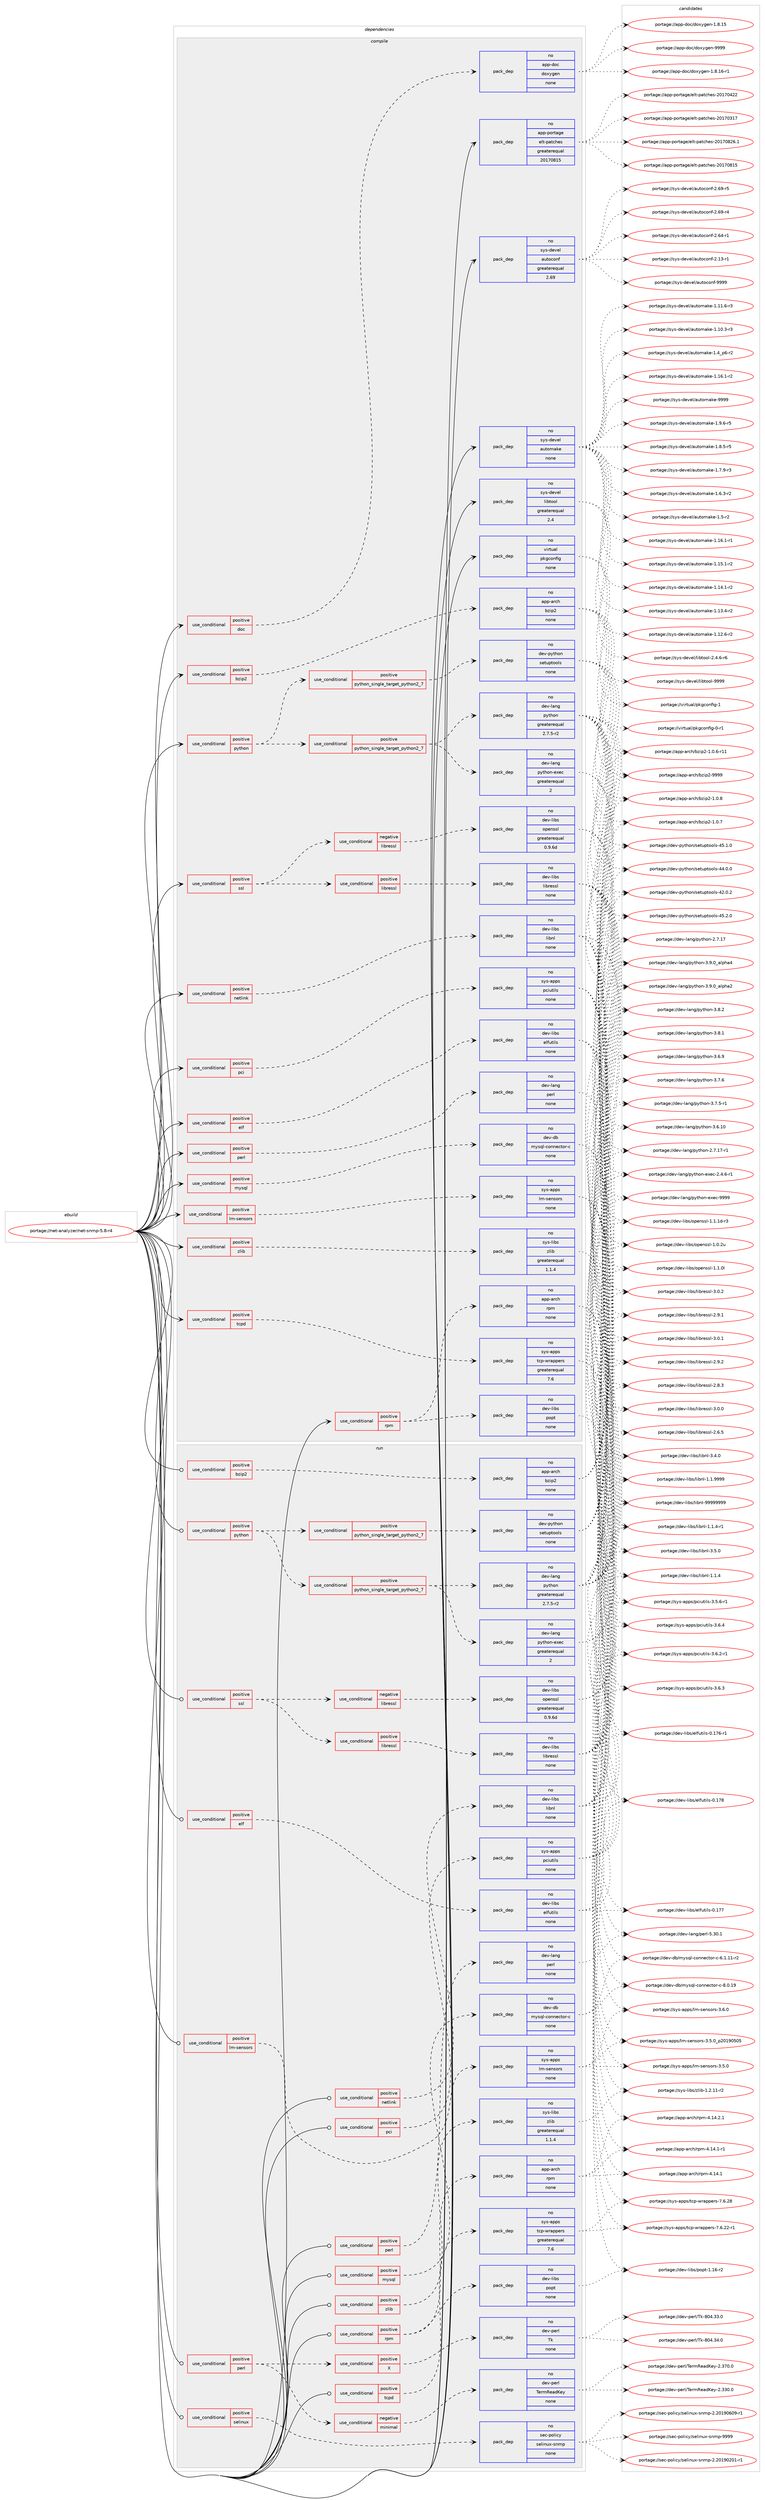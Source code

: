 digraph prolog {

# *************
# Graph options
# *************

newrank=true;
concentrate=true;
compound=true;
graph [rankdir=LR,fontname=Helvetica,fontsize=10,ranksep=1.5];#, ranksep=2.5, nodesep=0.2];
edge  [arrowhead=vee];
node  [fontname=Helvetica,fontsize=10];

# **********
# The ebuild
# **********

subgraph cluster_leftcol {
color=gray;
rank=same;
label=<<i>ebuild</i>>;
id [label="portage://net-analyzer/net-snmp-5.8-r4", color=red, width=4, href="../net-analyzer/net-snmp-5.8-r4.svg"];
}

# ****************
# The dependencies
# ****************

subgraph cluster_midcol {
color=gray;
label=<<i>dependencies</i>>;
subgraph cluster_compile {
fillcolor="#eeeeee";
style=filled;
label=<<i>compile</i>>;
subgraph cond19928 {
dependency91054 [label=<<TABLE BORDER="0" CELLBORDER="1" CELLSPACING="0" CELLPADDING="4"><TR><TD ROWSPAN="3" CELLPADDING="10">use_conditional</TD></TR><TR><TD>positive</TD></TR><TR><TD>bzip2</TD></TR></TABLE>>, shape=none, color=red];
subgraph pack69418 {
dependency91055 [label=<<TABLE BORDER="0" CELLBORDER="1" CELLSPACING="0" CELLPADDING="4" WIDTH="220"><TR><TD ROWSPAN="6" CELLPADDING="30">pack_dep</TD></TR><TR><TD WIDTH="110">no</TD></TR><TR><TD>app-arch</TD></TR><TR><TD>bzip2</TD></TR><TR><TD>none</TD></TR><TR><TD></TD></TR></TABLE>>, shape=none, color=blue];
}
dependency91054:e -> dependency91055:w [weight=20,style="dashed",arrowhead="vee"];
}
id:e -> dependency91054:w [weight=20,style="solid",arrowhead="vee"];
subgraph cond19929 {
dependency91056 [label=<<TABLE BORDER="0" CELLBORDER="1" CELLSPACING="0" CELLPADDING="4"><TR><TD ROWSPAN="3" CELLPADDING="10">use_conditional</TD></TR><TR><TD>positive</TD></TR><TR><TD>doc</TD></TR></TABLE>>, shape=none, color=red];
subgraph pack69419 {
dependency91057 [label=<<TABLE BORDER="0" CELLBORDER="1" CELLSPACING="0" CELLPADDING="4" WIDTH="220"><TR><TD ROWSPAN="6" CELLPADDING="30">pack_dep</TD></TR><TR><TD WIDTH="110">no</TD></TR><TR><TD>app-doc</TD></TR><TR><TD>doxygen</TD></TR><TR><TD>none</TD></TR><TR><TD></TD></TR></TABLE>>, shape=none, color=blue];
}
dependency91056:e -> dependency91057:w [weight=20,style="dashed",arrowhead="vee"];
}
id:e -> dependency91056:w [weight=20,style="solid",arrowhead="vee"];
subgraph cond19930 {
dependency91058 [label=<<TABLE BORDER="0" CELLBORDER="1" CELLSPACING="0" CELLPADDING="4"><TR><TD ROWSPAN="3" CELLPADDING="10">use_conditional</TD></TR><TR><TD>positive</TD></TR><TR><TD>elf</TD></TR></TABLE>>, shape=none, color=red];
subgraph pack69420 {
dependency91059 [label=<<TABLE BORDER="0" CELLBORDER="1" CELLSPACING="0" CELLPADDING="4" WIDTH="220"><TR><TD ROWSPAN="6" CELLPADDING="30">pack_dep</TD></TR><TR><TD WIDTH="110">no</TD></TR><TR><TD>dev-libs</TD></TR><TR><TD>elfutils</TD></TR><TR><TD>none</TD></TR><TR><TD></TD></TR></TABLE>>, shape=none, color=blue];
}
dependency91058:e -> dependency91059:w [weight=20,style="dashed",arrowhead="vee"];
}
id:e -> dependency91058:w [weight=20,style="solid",arrowhead="vee"];
subgraph cond19931 {
dependency91060 [label=<<TABLE BORDER="0" CELLBORDER="1" CELLSPACING="0" CELLPADDING="4"><TR><TD ROWSPAN="3" CELLPADDING="10">use_conditional</TD></TR><TR><TD>positive</TD></TR><TR><TD>lm-sensors</TD></TR></TABLE>>, shape=none, color=red];
subgraph pack69421 {
dependency91061 [label=<<TABLE BORDER="0" CELLBORDER="1" CELLSPACING="0" CELLPADDING="4" WIDTH="220"><TR><TD ROWSPAN="6" CELLPADDING="30">pack_dep</TD></TR><TR><TD WIDTH="110">no</TD></TR><TR><TD>sys-apps</TD></TR><TR><TD>lm-sensors</TD></TR><TR><TD>none</TD></TR><TR><TD></TD></TR></TABLE>>, shape=none, color=blue];
}
dependency91060:e -> dependency91061:w [weight=20,style="dashed",arrowhead="vee"];
}
id:e -> dependency91060:w [weight=20,style="solid",arrowhead="vee"];
subgraph cond19932 {
dependency91062 [label=<<TABLE BORDER="0" CELLBORDER="1" CELLSPACING="0" CELLPADDING="4"><TR><TD ROWSPAN="3" CELLPADDING="10">use_conditional</TD></TR><TR><TD>positive</TD></TR><TR><TD>mysql</TD></TR></TABLE>>, shape=none, color=red];
subgraph pack69422 {
dependency91063 [label=<<TABLE BORDER="0" CELLBORDER="1" CELLSPACING="0" CELLPADDING="4" WIDTH="220"><TR><TD ROWSPAN="6" CELLPADDING="30">pack_dep</TD></TR><TR><TD WIDTH="110">no</TD></TR><TR><TD>dev-db</TD></TR><TR><TD>mysql-connector-c</TD></TR><TR><TD>none</TD></TR><TR><TD></TD></TR></TABLE>>, shape=none, color=blue];
}
dependency91062:e -> dependency91063:w [weight=20,style="dashed",arrowhead="vee"];
}
id:e -> dependency91062:w [weight=20,style="solid",arrowhead="vee"];
subgraph cond19933 {
dependency91064 [label=<<TABLE BORDER="0" CELLBORDER="1" CELLSPACING="0" CELLPADDING="4"><TR><TD ROWSPAN="3" CELLPADDING="10">use_conditional</TD></TR><TR><TD>positive</TD></TR><TR><TD>netlink</TD></TR></TABLE>>, shape=none, color=red];
subgraph pack69423 {
dependency91065 [label=<<TABLE BORDER="0" CELLBORDER="1" CELLSPACING="0" CELLPADDING="4" WIDTH="220"><TR><TD ROWSPAN="6" CELLPADDING="30">pack_dep</TD></TR><TR><TD WIDTH="110">no</TD></TR><TR><TD>dev-libs</TD></TR><TR><TD>libnl</TD></TR><TR><TD>none</TD></TR><TR><TD></TD></TR></TABLE>>, shape=none, color=blue];
}
dependency91064:e -> dependency91065:w [weight=20,style="dashed",arrowhead="vee"];
}
id:e -> dependency91064:w [weight=20,style="solid",arrowhead="vee"];
subgraph cond19934 {
dependency91066 [label=<<TABLE BORDER="0" CELLBORDER="1" CELLSPACING="0" CELLPADDING="4"><TR><TD ROWSPAN="3" CELLPADDING="10">use_conditional</TD></TR><TR><TD>positive</TD></TR><TR><TD>pci</TD></TR></TABLE>>, shape=none, color=red];
subgraph pack69424 {
dependency91067 [label=<<TABLE BORDER="0" CELLBORDER="1" CELLSPACING="0" CELLPADDING="4" WIDTH="220"><TR><TD ROWSPAN="6" CELLPADDING="30">pack_dep</TD></TR><TR><TD WIDTH="110">no</TD></TR><TR><TD>sys-apps</TD></TR><TR><TD>pciutils</TD></TR><TR><TD>none</TD></TR><TR><TD></TD></TR></TABLE>>, shape=none, color=blue];
}
dependency91066:e -> dependency91067:w [weight=20,style="dashed",arrowhead="vee"];
}
id:e -> dependency91066:w [weight=20,style="solid",arrowhead="vee"];
subgraph cond19935 {
dependency91068 [label=<<TABLE BORDER="0" CELLBORDER="1" CELLSPACING="0" CELLPADDING="4"><TR><TD ROWSPAN="3" CELLPADDING="10">use_conditional</TD></TR><TR><TD>positive</TD></TR><TR><TD>perl</TD></TR></TABLE>>, shape=none, color=red];
subgraph pack69425 {
dependency91069 [label=<<TABLE BORDER="0" CELLBORDER="1" CELLSPACING="0" CELLPADDING="4" WIDTH="220"><TR><TD ROWSPAN="6" CELLPADDING="30">pack_dep</TD></TR><TR><TD WIDTH="110">no</TD></TR><TR><TD>dev-lang</TD></TR><TR><TD>perl</TD></TR><TR><TD>none</TD></TR><TR><TD></TD></TR></TABLE>>, shape=none, color=blue];
}
dependency91068:e -> dependency91069:w [weight=20,style="dashed",arrowhead="vee"];
}
id:e -> dependency91068:w [weight=20,style="solid",arrowhead="vee"];
subgraph cond19936 {
dependency91070 [label=<<TABLE BORDER="0" CELLBORDER="1" CELLSPACING="0" CELLPADDING="4"><TR><TD ROWSPAN="3" CELLPADDING="10">use_conditional</TD></TR><TR><TD>positive</TD></TR><TR><TD>python</TD></TR></TABLE>>, shape=none, color=red];
subgraph cond19937 {
dependency91071 [label=<<TABLE BORDER="0" CELLBORDER="1" CELLSPACING="0" CELLPADDING="4"><TR><TD ROWSPAN="3" CELLPADDING="10">use_conditional</TD></TR><TR><TD>positive</TD></TR><TR><TD>python_single_target_python2_7</TD></TR></TABLE>>, shape=none, color=red];
subgraph pack69426 {
dependency91072 [label=<<TABLE BORDER="0" CELLBORDER="1" CELLSPACING="0" CELLPADDING="4" WIDTH="220"><TR><TD ROWSPAN="6" CELLPADDING="30">pack_dep</TD></TR><TR><TD WIDTH="110">no</TD></TR><TR><TD>dev-python</TD></TR><TR><TD>setuptools</TD></TR><TR><TD>none</TD></TR><TR><TD></TD></TR></TABLE>>, shape=none, color=blue];
}
dependency91071:e -> dependency91072:w [weight=20,style="dashed",arrowhead="vee"];
}
dependency91070:e -> dependency91071:w [weight=20,style="dashed",arrowhead="vee"];
subgraph cond19938 {
dependency91073 [label=<<TABLE BORDER="0" CELLBORDER="1" CELLSPACING="0" CELLPADDING="4"><TR><TD ROWSPAN="3" CELLPADDING="10">use_conditional</TD></TR><TR><TD>positive</TD></TR><TR><TD>python_single_target_python2_7</TD></TR></TABLE>>, shape=none, color=red];
subgraph pack69427 {
dependency91074 [label=<<TABLE BORDER="0" CELLBORDER="1" CELLSPACING="0" CELLPADDING="4" WIDTH="220"><TR><TD ROWSPAN="6" CELLPADDING="30">pack_dep</TD></TR><TR><TD WIDTH="110">no</TD></TR><TR><TD>dev-lang</TD></TR><TR><TD>python</TD></TR><TR><TD>greaterequal</TD></TR><TR><TD>2.7.5-r2</TD></TR></TABLE>>, shape=none, color=blue];
}
dependency91073:e -> dependency91074:w [weight=20,style="dashed",arrowhead="vee"];
subgraph pack69428 {
dependency91075 [label=<<TABLE BORDER="0" CELLBORDER="1" CELLSPACING="0" CELLPADDING="4" WIDTH="220"><TR><TD ROWSPAN="6" CELLPADDING="30">pack_dep</TD></TR><TR><TD WIDTH="110">no</TD></TR><TR><TD>dev-lang</TD></TR><TR><TD>python-exec</TD></TR><TR><TD>greaterequal</TD></TR><TR><TD>2</TD></TR></TABLE>>, shape=none, color=blue];
}
dependency91073:e -> dependency91075:w [weight=20,style="dashed",arrowhead="vee"];
}
dependency91070:e -> dependency91073:w [weight=20,style="dashed",arrowhead="vee"];
}
id:e -> dependency91070:w [weight=20,style="solid",arrowhead="vee"];
subgraph cond19939 {
dependency91076 [label=<<TABLE BORDER="0" CELLBORDER="1" CELLSPACING="0" CELLPADDING="4"><TR><TD ROWSPAN="3" CELLPADDING="10">use_conditional</TD></TR><TR><TD>positive</TD></TR><TR><TD>rpm</TD></TR></TABLE>>, shape=none, color=red];
subgraph pack69429 {
dependency91077 [label=<<TABLE BORDER="0" CELLBORDER="1" CELLSPACING="0" CELLPADDING="4" WIDTH="220"><TR><TD ROWSPAN="6" CELLPADDING="30">pack_dep</TD></TR><TR><TD WIDTH="110">no</TD></TR><TR><TD>app-arch</TD></TR><TR><TD>rpm</TD></TR><TR><TD>none</TD></TR><TR><TD></TD></TR></TABLE>>, shape=none, color=blue];
}
dependency91076:e -> dependency91077:w [weight=20,style="dashed",arrowhead="vee"];
subgraph pack69430 {
dependency91078 [label=<<TABLE BORDER="0" CELLBORDER="1" CELLSPACING="0" CELLPADDING="4" WIDTH="220"><TR><TD ROWSPAN="6" CELLPADDING="30">pack_dep</TD></TR><TR><TD WIDTH="110">no</TD></TR><TR><TD>dev-libs</TD></TR><TR><TD>popt</TD></TR><TR><TD>none</TD></TR><TR><TD></TD></TR></TABLE>>, shape=none, color=blue];
}
dependency91076:e -> dependency91078:w [weight=20,style="dashed",arrowhead="vee"];
}
id:e -> dependency91076:w [weight=20,style="solid",arrowhead="vee"];
subgraph cond19940 {
dependency91079 [label=<<TABLE BORDER="0" CELLBORDER="1" CELLSPACING="0" CELLPADDING="4"><TR><TD ROWSPAN="3" CELLPADDING="10">use_conditional</TD></TR><TR><TD>positive</TD></TR><TR><TD>ssl</TD></TR></TABLE>>, shape=none, color=red];
subgraph cond19941 {
dependency91080 [label=<<TABLE BORDER="0" CELLBORDER="1" CELLSPACING="0" CELLPADDING="4"><TR><TD ROWSPAN="3" CELLPADDING="10">use_conditional</TD></TR><TR><TD>negative</TD></TR><TR><TD>libressl</TD></TR></TABLE>>, shape=none, color=red];
subgraph pack69431 {
dependency91081 [label=<<TABLE BORDER="0" CELLBORDER="1" CELLSPACING="0" CELLPADDING="4" WIDTH="220"><TR><TD ROWSPAN="6" CELLPADDING="30">pack_dep</TD></TR><TR><TD WIDTH="110">no</TD></TR><TR><TD>dev-libs</TD></TR><TR><TD>openssl</TD></TR><TR><TD>greaterequal</TD></TR><TR><TD>0.9.6d</TD></TR></TABLE>>, shape=none, color=blue];
}
dependency91080:e -> dependency91081:w [weight=20,style="dashed",arrowhead="vee"];
}
dependency91079:e -> dependency91080:w [weight=20,style="dashed",arrowhead="vee"];
subgraph cond19942 {
dependency91082 [label=<<TABLE BORDER="0" CELLBORDER="1" CELLSPACING="0" CELLPADDING="4"><TR><TD ROWSPAN="3" CELLPADDING="10">use_conditional</TD></TR><TR><TD>positive</TD></TR><TR><TD>libressl</TD></TR></TABLE>>, shape=none, color=red];
subgraph pack69432 {
dependency91083 [label=<<TABLE BORDER="0" CELLBORDER="1" CELLSPACING="0" CELLPADDING="4" WIDTH="220"><TR><TD ROWSPAN="6" CELLPADDING="30">pack_dep</TD></TR><TR><TD WIDTH="110">no</TD></TR><TR><TD>dev-libs</TD></TR><TR><TD>libressl</TD></TR><TR><TD>none</TD></TR><TR><TD></TD></TR></TABLE>>, shape=none, color=blue];
}
dependency91082:e -> dependency91083:w [weight=20,style="dashed",arrowhead="vee"];
}
dependency91079:e -> dependency91082:w [weight=20,style="dashed",arrowhead="vee"];
}
id:e -> dependency91079:w [weight=20,style="solid",arrowhead="vee"];
subgraph cond19943 {
dependency91084 [label=<<TABLE BORDER="0" CELLBORDER="1" CELLSPACING="0" CELLPADDING="4"><TR><TD ROWSPAN="3" CELLPADDING="10">use_conditional</TD></TR><TR><TD>positive</TD></TR><TR><TD>tcpd</TD></TR></TABLE>>, shape=none, color=red];
subgraph pack69433 {
dependency91085 [label=<<TABLE BORDER="0" CELLBORDER="1" CELLSPACING="0" CELLPADDING="4" WIDTH="220"><TR><TD ROWSPAN="6" CELLPADDING="30">pack_dep</TD></TR><TR><TD WIDTH="110">no</TD></TR><TR><TD>sys-apps</TD></TR><TR><TD>tcp-wrappers</TD></TR><TR><TD>greaterequal</TD></TR><TR><TD>7.6</TD></TR></TABLE>>, shape=none, color=blue];
}
dependency91084:e -> dependency91085:w [weight=20,style="dashed",arrowhead="vee"];
}
id:e -> dependency91084:w [weight=20,style="solid",arrowhead="vee"];
subgraph cond19944 {
dependency91086 [label=<<TABLE BORDER="0" CELLBORDER="1" CELLSPACING="0" CELLPADDING="4"><TR><TD ROWSPAN="3" CELLPADDING="10">use_conditional</TD></TR><TR><TD>positive</TD></TR><TR><TD>zlib</TD></TR></TABLE>>, shape=none, color=red];
subgraph pack69434 {
dependency91087 [label=<<TABLE BORDER="0" CELLBORDER="1" CELLSPACING="0" CELLPADDING="4" WIDTH="220"><TR><TD ROWSPAN="6" CELLPADDING="30">pack_dep</TD></TR><TR><TD WIDTH="110">no</TD></TR><TR><TD>sys-libs</TD></TR><TR><TD>zlib</TD></TR><TR><TD>greaterequal</TD></TR><TR><TD>1.1.4</TD></TR></TABLE>>, shape=none, color=blue];
}
dependency91086:e -> dependency91087:w [weight=20,style="dashed",arrowhead="vee"];
}
id:e -> dependency91086:w [weight=20,style="solid",arrowhead="vee"];
subgraph pack69435 {
dependency91088 [label=<<TABLE BORDER="0" CELLBORDER="1" CELLSPACING="0" CELLPADDING="4" WIDTH="220"><TR><TD ROWSPAN="6" CELLPADDING="30">pack_dep</TD></TR><TR><TD WIDTH="110">no</TD></TR><TR><TD>app-portage</TD></TR><TR><TD>elt-patches</TD></TR><TR><TD>greaterequal</TD></TR><TR><TD>20170815</TD></TR></TABLE>>, shape=none, color=blue];
}
id:e -> dependency91088:w [weight=20,style="solid",arrowhead="vee"];
subgraph pack69436 {
dependency91089 [label=<<TABLE BORDER="0" CELLBORDER="1" CELLSPACING="0" CELLPADDING="4" WIDTH="220"><TR><TD ROWSPAN="6" CELLPADDING="30">pack_dep</TD></TR><TR><TD WIDTH="110">no</TD></TR><TR><TD>sys-devel</TD></TR><TR><TD>autoconf</TD></TR><TR><TD>greaterequal</TD></TR><TR><TD>2.69</TD></TR></TABLE>>, shape=none, color=blue];
}
id:e -> dependency91089:w [weight=20,style="solid",arrowhead="vee"];
subgraph pack69437 {
dependency91090 [label=<<TABLE BORDER="0" CELLBORDER="1" CELLSPACING="0" CELLPADDING="4" WIDTH="220"><TR><TD ROWSPAN="6" CELLPADDING="30">pack_dep</TD></TR><TR><TD WIDTH="110">no</TD></TR><TR><TD>sys-devel</TD></TR><TR><TD>automake</TD></TR><TR><TD>none</TD></TR><TR><TD></TD></TR></TABLE>>, shape=none, color=blue];
}
id:e -> dependency91090:w [weight=20,style="solid",arrowhead="vee"];
subgraph pack69438 {
dependency91091 [label=<<TABLE BORDER="0" CELLBORDER="1" CELLSPACING="0" CELLPADDING="4" WIDTH="220"><TR><TD ROWSPAN="6" CELLPADDING="30">pack_dep</TD></TR><TR><TD WIDTH="110">no</TD></TR><TR><TD>sys-devel</TD></TR><TR><TD>libtool</TD></TR><TR><TD>greaterequal</TD></TR><TR><TD>2.4</TD></TR></TABLE>>, shape=none, color=blue];
}
id:e -> dependency91091:w [weight=20,style="solid",arrowhead="vee"];
subgraph pack69439 {
dependency91092 [label=<<TABLE BORDER="0" CELLBORDER="1" CELLSPACING="0" CELLPADDING="4" WIDTH="220"><TR><TD ROWSPAN="6" CELLPADDING="30">pack_dep</TD></TR><TR><TD WIDTH="110">no</TD></TR><TR><TD>virtual</TD></TR><TR><TD>pkgconfig</TD></TR><TR><TD>none</TD></TR><TR><TD></TD></TR></TABLE>>, shape=none, color=blue];
}
id:e -> dependency91092:w [weight=20,style="solid",arrowhead="vee"];
}
subgraph cluster_compileandrun {
fillcolor="#eeeeee";
style=filled;
label=<<i>compile and run</i>>;
}
subgraph cluster_run {
fillcolor="#eeeeee";
style=filled;
label=<<i>run</i>>;
subgraph cond19945 {
dependency91093 [label=<<TABLE BORDER="0" CELLBORDER="1" CELLSPACING="0" CELLPADDING="4"><TR><TD ROWSPAN="3" CELLPADDING="10">use_conditional</TD></TR><TR><TD>positive</TD></TR><TR><TD>bzip2</TD></TR></TABLE>>, shape=none, color=red];
subgraph pack69440 {
dependency91094 [label=<<TABLE BORDER="0" CELLBORDER="1" CELLSPACING="0" CELLPADDING="4" WIDTH="220"><TR><TD ROWSPAN="6" CELLPADDING="30">pack_dep</TD></TR><TR><TD WIDTH="110">no</TD></TR><TR><TD>app-arch</TD></TR><TR><TD>bzip2</TD></TR><TR><TD>none</TD></TR><TR><TD></TD></TR></TABLE>>, shape=none, color=blue];
}
dependency91093:e -> dependency91094:w [weight=20,style="dashed",arrowhead="vee"];
}
id:e -> dependency91093:w [weight=20,style="solid",arrowhead="odot"];
subgraph cond19946 {
dependency91095 [label=<<TABLE BORDER="0" CELLBORDER="1" CELLSPACING="0" CELLPADDING="4"><TR><TD ROWSPAN="3" CELLPADDING="10">use_conditional</TD></TR><TR><TD>positive</TD></TR><TR><TD>elf</TD></TR></TABLE>>, shape=none, color=red];
subgraph pack69441 {
dependency91096 [label=<<TABLE BORDER="0" CELLBORDER="1" CELLSPACING="0" CELLPADDING="4" WIDTH="220"><TR><TD ROWSPAN="6" CELLPADDING="30">pack_dep</TD></TR><TR><TD WIDTH="110">no</TD></TR><TR><TD>dev-libs</TD></TR><TR><TD>elfutils</TD></TR><TR><TD>none</TD></TR><TR><TD></TD></TR></TABLE>>, shape=none, color=blue];
}
dependency91095:e -> dependency91096:w [weight=20,style="dashed",arrowhead="vee"];
}
id:e -> dependency91095:w [weight=20,style="solid",arrowhead="odot"];
subgraph cond19947 {
dependency91097 [label=<<TABLE BORDER="0" CELLBORDER="1" CELLSPACING="0" CELLPADDING="4"><TR><TD ROWSPAN="3" CELLPADDING="10">use_conditional</TD></TR><TR><TD>positive</TD></TR><TR><TD>lm-sensors</TD></TR></TABLE>>, shape=none, color=red];
subgraph pack69442 {
dependency91098 [label=<<TABLE BORDER="0" CELLBORDER="1" CELLSPACING="0" CELLPADDING="4" WIDTH="220"><TR><TD ROWSPAN="6" CELLPADDING="30">pack_dep</TD></TR><TR><TD WIDTH="110">no</TD></TR><TR><TD>sys-apps</TD></TR><TR><TD>lm-sensors</TD></TR><TR><TD>none</TD></TR><TR><TD></TD></TR></TABLE>>, shape=none, color=blue];
}
dependency91097:e -> dependency91098:w [weight=20,style="dashed",arrowhead="vee"];
}
id:e -> dependency91097:w [weight=20,style="solid",arrowhead="odot"];
subgraph cond19948 {
dependency91099 [label=<<TABLE BORDER="0" CELLBORDER="1" CELLSPACING="0" CELLPADDING="4"><TR><TD ROWSPAN="3" CELLPADDING="10">use_conditional</TD></TR><TR><TD>positive</TD></TR><TR><TD>mysql</TD></TR></TABLE>>, shape=none, color=red];
subgraph pack69443 {
dependency91100 [label=<<TABLE BORDER="0" CELLBORDER="1" CELLSPACING="0" CELLPADDING="4" WIDTH="220"><TR><TD ROWSPAN="6" CELLPADDING="30">pack_dep</TD></TR><TR><TD WIDTH="110">no</TD></TR><TR><TD>dev-db</TD></TR><TR><TD>mysql-connector-c</TD></TR><TR><TD>none</TD></TR><TR><TD></TD></TR></TABLE>>, shape=none, color=blue];
}
dependency91099:e -> dependency91100:w [weight=20,style="dashed",arrowhead="vee"];
}
id:e -> dependency91099:w [weight=20,style="solid",arrowhead="odot"];
subgraph cond19949 {
dependency91101 [label=<<TABLE BORDER="0" CELLBORDER="1" CELLSPACING="0" CELLPADDING="4"><TR><TD ROWSPAN="3" CELLPADDING="10">use_conditional</TD></TR><TR><TD>positive</TD></TR><TR><TD>netlink</TD></TR></TABLE>>, shape=none, color=red];
subgraph pack69444 {
dependency91102 [label=<<TABLE BORDER="0" CELLBORDER="1" CELLSPACING="0" CELLPADDING="4" WIDTH="220"><TR><TD ROWSPAN="6" CELLPADDING="30">pack_dep</TD></TR><TR><TD WIDTH="110">no</TD></TR><TR><TD>dev-libs</TD></TR><TR><TD>libnl</TD></TR><TR><TD>none</TD></TR><TR><TD></TD></TR></TABLE>>, shape=none, color=blue];
}
dependency91101:e -> dependency91102:w [weight=20,style="dashed",arrowhead="vee"];
}
id:e -> dependency91101:w [weight=20,style="solid",arrowhead="odot"];
subgraph cond19950 {
dependency91103 [label=<<TABLE BORDER="0" CELLBORDER="1" CELLSPACING="0" CELLPADDING="4"><TR><TD ROWSPAN="3" CELLPADDING="10">use_conditional</TD></TR><TR><TD>positive</TD></TR><TR><TD>pci</TD></TR></TABLE>>, shape=none, color=red];
subgraph pack69445 {
dependency91104 [label=<<TABLE BORDER="0" CELLBORDER="1" CELLSPACING="0" CELLPADDING="4" WIDTH="220"><TR><TD ROWSPAN="6" CELLPADDING="30">pack_dep</TD></TR><TR><TD WIDTH="110">no</TD></TR><TR><TD>sys-apps</TD></TR><TR><TD>pciutils</TD></TR><TR><TD>none</TD></TR><TR><TD></TD></TR></TABLE>>, shape=none, color=blue];
}
dependency91103:e -> dependency91104:w [weight=20,style="dashed",arrowhead="vee"];
}
id:e -> dependency91103:w [weight=20,style="solid",arrowhead="odot"];
subgraph cond19951 {
dependency91105 [label=<<TABLE BORDER="0" CELLBORDER="1" CELLSPACING="0" CELLPADDING="4"><TR><TD ROWSPAN="3" CELLPADDING="10">use_conditional</TD></TR><TR><TD>positive</TD></TR><TR><TD>perl</TD></TR></TABLE>>, shape=none, color=red];
subgraph cond19952 {
dependency91106 [label=<<TABLE BORDER="0" CELLBORDER="1" CELLSPACING="0" CELLPADDING="4"><TR><TD ROWSPAN="3" CELLPADDING="10">use_conditional</TD></TR><TR><TD>positive</TD></TR><TR><TD>X</TD></TR></TABLE>>, shape=none, color=red];
subgraph pack69446 {
dependency91107 [label=<<TABLE BORDER="0" CELLBORDER="1" CELLSPACING="0" CELLPADDING="4" WIDTH="220"><TR><TD ROWSPAN="6" CELLPADDING="30">pack_dep</TD></TR><TR><TD WIDTH="110">no</TD></TR><TR><TD>dev-perl</TD></TR><TR><TD>Tk</TD></TR><TR><TD>none</TD></TR><TR><TD></TD></TR></TABLE>>, shape=none, color=blue];
}
dependency91106:e -> dependency91107:w [weight=20,style="dashed",arrowhead="vee"];
}
dependency91105:e -> dependency91106:w [weight=20,style="dashed",arrowhead="vee"];
subgraph cond19953 {
dependency91108 [label=<<TABLE BORDER="0" CELLBORDER="1" CELLSPACING="0" CELLPADDING="4"><TR><TD ROWSPAN="3" CELLPADDING="10">use_conditional</TD></TR><TR><TD>negative</TD></TR><TR><TD>minimal</TD></TR></TABLE>>, shape=none, color=red];
subgraph pack69447 {
dependency91109 [label=<<TABLE BORDER="0" CELLBORDER="1" CELLSPACING="0" CELLPADDING="4" WIDTH="220"><TR><TD ROWSPAN="6" CELLPADDING="30">pack_dep</TD></TR><TR><TD WIDTH="110">no</TD></TR><TR><TD>dev-perl</TD></TR><TR><TD>TermReadKey</TD></TR><TR><TD>none</TD></TR><TR><TD></TD></TR></TABLE>>, shape=none, color=blue];
}
dependency91108:e -> dependency91109:w [weight=20,style="dashed",arrowhead="vee"];
}
dependency91105:e -> dependency91108:w [weight=20,style="dashed",arrowhead="vee"];
}
id:e -> dependency91105:w [weight=20,style="solid",arrowhead="odot"];
subgraph cond19954 {
dependency91110 [label=<<TABLE BORDER="0" CELLBORDER="1" CELLSPACING="0" CELLPADDING="4"><TR><TD ROWSPAN="3" CELLPADDING="10">use_conditional</TD></TR><TR><TD>positive</TD></TR><TR><TD>perl</TD></TR></TABLE>>, shape=none, color=red];
subgraph pack69448 {
dependency91111 [label=<<TABLE BORDER="0" CELLBORDER="1" CELLSPACING="0" CELLPADDING="4" WIDTH="220"><TR><TD ROWSPAN="6" CELLPADDING="30">pack_dep</TD></TR><TR><TD WIDTH="110">no</TD></TR><TR><TD>dev-lang</TD></TR><TR><TD>perl</TD></TR><TR><TD>none</TD></TR><TR><TD></TD></TR></TABLE>>, shape=none, color=blue];
}
dependency91110:e -> dependency91111:w [weight=20,style="dashed",arrowhead="vee"];
}
id:e -> dependency91110:w [weight=20,style="solid",arrowhead="odot"];
subgraph cond19955 {
dependency91112 [label=<<TABLE BORDER="0" CELLBORDER="1" CELLSPACING="0" CELLPADDING="4"><TR><TD ROWSPAN="3" CELLPADDING="10">use_conditional</TD></TR><TR><TD>positive</TD></TR><TR><TD>python</TD></TR></TABLE>>, shape=none, color=red];
subgraph cond19956 {
dependency91113 [label=<<TABLE BORDER="0" CELLBORDER="1" CELLSPACING="0" CELLPADDING="4"><TR><TD ROWSPAN="3" CELLPADDING="10">use_conditional</TD></TR><TR><TD>positive</TD></TR><TR><TD>python_single_target_python2_7</TD></TR></TABLE>>, shape=none, color=red];
subgraph pack69449 {
dependency91114 [label=<<TABLE BORDER="0" CELLBORDER="1" CELLSPACING="0" CELLPADDING="4" WIDTH="220"><TR><TD ROWSPAN="6" CELLPADDING="30">pack_dep</TD></TR><TR><TD WIDTH="110">no</TD></TR><TR><TD>dev-python</TD></TR><TR><TD>setuptools</TD></TR><TR><TD>none</TD></TR><TR><TD></TD></TR></TABLE>>, shape=none, color=blue];
}
dependency91113:e -> dependency91114:w [weight=20,style="dashed",arrowhead="vee"];
}
dependency91112:e -> dependency91113:w [weight=20,style="dashed",arrowhead="vee"];
subgraph cond19957 {
dependency91115 [label=<<TABLE BORDER="0" CELLBORDER="1" CELLSPACING="0" CELLPADDING="4"><TR><TD ROWSPAN="3" CELLPADDING="10">use_conditional</TD></TR><TR><TD>positive</TD></TR><TR><TD>python_single_target_python2_7</TD></TR></TABLE>>, shape=none, color=red];
subgraph pack69450 {
dependency91116 [label=<<TABLE BORDER="0" CELLBORDER="1" CELLSPACING="0" CELLPADDING="4" WIDTH="220"><TR><TD ROWSPAN="6" CELLPADDING="30">pack_dep</TD></TR><TR><TD WIDTH="110">no</TD></TR><TR><TD>dev-lang</TD></TR><TR><TD>python</TD></TR><TR><TD>greaterequal</TD></TR><TR><TD>2.7.5-r2</TD></TR></TABLE>>, shape=none, color=blue];
}
dependency91115:e -> dependency91116:w [weight=20,style="dashed",arrowhead="vee"];
subgraph pack69451 {
dependency91117 [label=<<TABLE BORDER="0" CELLBORDER="1" CELLSPACING="0" CELLPADDING="4" WIDTH="220"><TR><TD ROWSPAN="6" CELLPADDING="30">pack_dep</TD></TR><TR><TD WIDTH="110">no</TD></TR><TR><TD>dev-lang</TD></TR><TR><TD>python-exec</TD></TR><TR><TD>greaterequal</TD></TR><TR><TD>2</TD></TR></TABLE>>, shape=none, color=blue];
}
dependency91115:e -> dependency91117:w [weight=20,style="dashed",arrowhead="vee"];
}
dependency91112:e -> dependency91115:w [weight=20,style="dashed",arrowhead="vee"];
}
id:e -> dependency91112:w [weight=20,style="solid",arrowhead="odot"];
subgraph cond19958 {
dependency91118 [label=<<TABLE BORDER="0" CELLBORDER="1" CELLSPACING="0" CELLPADDING="4"><TR><TD ROWSPAN="3" CELLPADDING="10">use_conditional</TD></TR><TR><TD>positive</TD></TR><TR><TD>rpm</TD></TR></TABLE>>, shape=none, color=red];
subgraph pack69452 {
dependency91119 [label=<<TABLE BORDER="0" CELLBORDER="1" CELLSPACING="0" CELLPADDING="4" WIDTH="220"><TR><TD ROWSPAN="6" CELLPADDING="30">pack_dep</TD></TR><TR><TD WIDTH="110">no</TD></TR><TR><TD>app-arch</TD></TR><TR><TD>rpm</TD></TR><TR><TD>none</TD></TR><TR><TD></TD></TR></TABLE>>, shape=none, color=blue];
}
dependency91118:e -> dependency91119:w [weight=20,style="dashed",arrowhead="vee"];
subgraph pack69453 {
dependency91120 [label=<<TABLE BORDER="0" CELLBORDER="1" CELLSPACING="0" CELLPADDING="4" WIDTH="220"><TR><TD ROWSPAN="6" CELLPADDING="30">pack_dep</TD></TR><TR><TD WIDTH="110">no</TD></TR><TR><TD>dev-libs</TD></TR><TR><TD>popt</TD></TR><TR><TD>none</TD></TR><TR><TD></TD></TR></TABLE>>, shape=none, color=blue];
}
dependency91118:e -> dependency91120:w [weight=20,style="dashed",arrowhead="vee"];
}
id:e -> dependency91118:w [weight=20,style="solid",arrowhead="odot"];
subgraph cond19959 {
dependency91121 [label=<<TABLE BORDER="0" CELLBORDER="1" CELLSPACING="0" CELLPADDING="4"><TR><TD ROWSPAN="3" CELLPADDING="10">use_conditional</TD></TR><TR><TD>positive</TD></TR><TR><TD>selinux</TD></TR></TABLE>>, shape=none, color=red];
subgraph pack69454 {
dependency91122 [label=<<TABLE BORDER="0" CELLBORDER="1" CELLSPACING="0" CELLPADDING="4" WIDTH="220"><TR><TD ROWSPAN="6" CELLPADDING="30">pack_dep</TD></TR><TR><TD WIDTH="110">no</TD></TR><TR><TD>sec-policy</TD></TR><TR><TD>selinux-snmp</TD></TR><TR><TD>none</TD></TR><TR><TD></TD></TR></TABLE>>, shape=none, color=blue];
}
dependency91121:e -> dependency91122:w [weight=20,style="dashed",arrowhead="vee"];
}
id:e -> dependency91121:w [weight=20,style="solid",arrowhead="odot"];
subgraph cond19960 {
dependency91123 [label=<<TABLE BORDER="0" CELLBORDER="1" CELLSPACING="0" CELLPADDING="4"><TR><TD ROWSPAN="3" CELLPADDING="10">use_conditional</TD></TR><TR><TD>positive</TD></TR><TR><TD>ssl</TD></TR></TABLE>>, shape=none, color=red];
subgraph cond19961 {
dependency91124 [label=<<TABLE BORDER="0" CELLBORDER="1" CELLSPACING="0" CELLPADDING="4"><TR><TD ROWSPAN="3" CELLPADDING="10">use_conditional</TD></TR><TR><TD>negative</TD></TR><TR><TD>libressl</TD></TR></TABLE>>, shape=none, color=red];
subgraph pack69455 {
dependency91125 [label=<<TABLE BORDER="0" CELLBORDER="1" CELLSPACING="0" CELLPADDING="4" WIDTH="220"><TR><TD ROWSPAN="6" CELLPADDING="30">pack_dep</TD></TR><TR><TD WIDTH="110">no</TD></TR><TR><TD>dev-libs</TD></TR><TR><TD>openssl</TD></TR><TR><TD>greaterequal</TD></TR><TR><TD>0.9.6d</TD></TR></TABLE>>, shape=none, color=blue];
}
dependency91124:e -> dependency91125:w [weight=20,style="dashed",arrowhead="vee"];
}
dependency91123:e -> dependency91124:w [weight=20,style="dashed",arrowhead="vee"];
subgraph cond19962 {
dependency91126 [label=<<TABLE BORDER="0" CELLBORDER="1" CELLSPACING="0" CELLPADDING="4"><TR><TD ROWSPAN="3" CELLPADDING="10">use_conditional</TD></TR><TR><TD>positive</TD></TR><TR><TD>libressl</TD></TR></TABLE>>, shape=none, color=red];
subgraph pack69456 {
dependency91127 [label=<<TABLE BORDER="0" CELLBORDER="1" CELLSPACING="0" CELLPADDING="4" WIDTH="220"><TR><TD ROWSPAN="6" CELLPADDING="30">pack_dep</TD></TR><TR><TD WIDTH="110">no</TD></TR><TR><TD>dev-libs</TD></TR><TR><TD>libressl</TD></TR><TR><TD>none</TD></TR><TR><TD></TD></TR></TABLE>>, shape=none, color=blue];
}
dependency91126:e -> dependency91127:w [weight=20,style="dashed",arrowhead="vee"];
}
dependency91123:e -> dependency91126:w [weight=20,style="dashed",arrowhead="vee"];
}
id:e -> dependency91123:w [weight=20,style="solid",arrowhead="odot"];
subgraph cond19963 {
dependency91128 [label=<<TABLE BORDER="0" CELLBORDER="1" CELLSPACING="0" CELLPADDING="4"><TR><TD ROWSPAN="3" CELLPADDING="10">use_conditional</TD></TR><TR><TD>positive</TD></TR><TR><TD>tcpd</TD></TR></TABLE>>, shape=none, color=red];
subgraph pack69457 {
dependency91129 [label=<<TABLE BORDER="0" CELLBORDER="1" CELLSPACING="0" CELLPADDING="4" WIDTH="220"><TR><TD ROWSPAN="6" CELLPADDING="30">pack_dep</TD></TR><TR><TD WIDTH="110">no</TD></TR><TR><TD>sys-apps</TD></TR><TR><TD>tcp-wrappers</TD></TR><TR><TD>greaterequal</TD></TR><TR><TD>7.6</TD></TR></TABLE>>, shape=none, color=blue];
}
dependency91128:e -> dependency91129:w [weight=20,style="dashed",arrowhead="vee"];
}
id:e -> dependency91128:w [weight=20,style="solid",arrowhead="odot"];
subgraph cond19964 {
dependency91130 [label=<<TABLE BORDER="0" CELLBORDER="1" CELLSPACING="0" CELLPADDING="4"><TR><TD ROWSPAN="3" CELLPADDING="10">use_conditional</TD></TR><TR><TD>positive</TD></TR><TR><TD>zlib</TD></TR></TABLE>>, shape=none, color=red];
subgraph pack69458 {
dependency91131 [label=<<TABLE BORDER="0" CELLBORDER="1" CELLSPACING="0" CELLPADDING="4" WIDTH="220"><TR><TD ROWSPAN="6" CELLPADDING="30">pack_dep</TD></TR><TR><TD WIDTH="110">no</TD></TR><TR><TD>sys-libs</TD></TR><TR><TD>zlib</TD></TR><TR><TD>greaterequal</TD></TR><TR><TD>1.1.4</TD></TR></TABLE>>, shape=none, color=blue];
}
dependency91130:e -> dependency91131:w [weight=20,style="dashed",arrowhead="vee"];
}
id:e -> dependency91130:w [weight=20,style="solid",arrowhead="odot"];
}
}

# **************
# The candidates
# **************

subgraph cluster_choices {
rank=same;
color=gray;
label=<<i>candidates</i>>;

subgraph choice69418 {
color=black;
nodesep=1;
choice971121124597114991044798122105112504557575757 [label="portage://app-arch/bzip2-9999", color=red, width=4,href="../app-arch/bzip2-9999.svg"];
choice97112112459711499104479812210511250454946484656 [label="portage://app-arch/bzip2-1.0.8", color=red, width=4,href="../app-arch/bzip2-1.0.8.svg"];
choice97112112459711499104479812210511250454946484655 [label="portage://app-arch/bzip2-1.0.7", color=red, width=4,href="../app-arch/bzip2-1.0.7.svg"];
choice97112112459711499104479812210511250454946484654451144949 [label="portage://app-arch/bzip2-1.0.6-r11", color=red, width=4,href="../app-arch/bzip2-1.0.6-r11.svg"];
dependency91055:e -> choice971121124597114991044798122105112504557575757:w [style=dotted,weight="100"];
dependency91055:e -> choice97112112459711499104479812210511250454946484656:w [style=dotted,weight="100"];
dependency91055:e -> choice97112112459711499104479812210511250454946484655:w [style=dotted,weight="100"];
dependency91055:e -> choice97112112459711499104479812210511250454946484654451144949:w [style=dotted,weight="100"];
}
subgraph choice69419 {
color=black;
nodesep=1;
choice971121124510011199471001111201211031011104557575757 [label="portage://app-doc/doxygen-9999", color=red, width=4,href="../app-doc/doxygen-9999.svg"];
choice97112112451001119947100111120121103101110454946564649544511449 [label="portage://app-doc/doxygen-1.8.16-r1", color=red, width=4,href="../app-doc/doxygen-1.8.16-r1.svg"];
choice9711211245100111994710011112012110310111045494656464953 [label="portage://app-doc/doxygen-1.8.15", color=red, width=4,href="../app-doc/doxygen-1.8.15.svg"];
dependency91057:e -> choice971121124510011199471001111201211031011104557575757:w [style=dotted,weight="100"];
dependency91057:e -> choice97112112451001119947100111120121103101110454946564649544511449:w [style=dotted,weight="100"];
dependency91057:e -> choice9711211245100111994710011112012110310111045494656464953:w [style=dotted,weight="100"];
}
subgraph choice69420 {
color=black;
nodesep=1;
choice100101118451081059811547101108102117116105108115454846495556 [label="portage://dev-libs/elfutils-0.178", color=red, width=4,href="../dev-libs/elfutils-0.178.svg"];
choice100101118451081059811547101108102117116105108115454846495555 [label="portage://dev-libs/elfutils-0.177", color=red, width=4,href="../dev-libs/elfutils-0.177.svg"];
choice1001011184510810598115471011081021171161051081154548464955544511449 [label="portage://dev-libs/elfutils-0.176-r1", color=red, width=4,href="../dev-libs/elfutils-0.176-r1.svg"];
dependency91059:e -> choice100101118451081059811547101108102117116105108115454846495556:w [style=dotted,weight="100"];
dependency91059:e -> choice100101118451081059811547101108102117116105108115454846495555:w [style=dotted,weight="100"];
dependency91059:e -> choice1001011184510810598115471011081021171161051081154548464955544511449:w [style=dotted,weight="100"];
}
subgraph choice69421 {
color=black;
nodesep=1;
choice11512111545971121121154710810945115101110115111114115455146544648 [label="portage://sys-apps/lm-sensors-3.6.0", color=red, width=4,href="../sys-apps/lm-sensors-3.6.0.svg"];
choice11512111545971121121154710810945115101110115111114115455146534648951125048495748534853 [label="portage://sys-apps/lm-sensors-3.5.0_p20190505", color=red, width=4,href="../sys-apps/lm-sensors-3.5.0_p20190505.svg"];
choice11512111545971121121154710810945115101110115111114115455146534648 [label="portage://sys-apps/lm-sensors-3.5.0", color=red, width=4,href="../sys-apps/lm-sensors-3.5.0.svg"];
dependency91061:e -> choice11512111545971121121154710810945115101110115111114115455146544648:w [style=dotted,weight="100"];
dependency91061:e -> choice11512111545971121121154710810945115101110115111114115455146534648951125048495748534853:w [style=dotted,weight="100"];
dependency91061:e -> choice11512111545971121121154710810945115101110115111114115455146534648:w [style=dotted,weight="100"];
}
subgraph choice69422 {
color=black;
nodesep=1;
choice100101118451009847109121115113108459911111011010199116111114459945564648464957 [label="portage://dev-db/mysql-connector-c-8.0.19", color=red, width=4,href="../dev-db/mysql-connector-c-8.0.19.svg"];
choice1001011184510098471091211151131084599111110110101991161111144599455446494649494511450 [label="portage://dev-db/mysql-connector-c-6.1.11-r2", color=red, width=4,href="../dev-db/mysql-connector-c-6.1.11-r2.svg"];
dependency91063:e -> choice100101118451009847109121115113108459911111011010199116111114459945564648464957:w [style=dotted,weight="100"];
dependency91063:e -> choice1001011184510098471091211151131084599111110110101991161111144599455446494649494511450:w [style=dotted,weight="100"];
}
subgraph choice69423 {
color=black;
nodesep=1;
choice10010111845108105981154710810598110108455757575757575757 [label="portage://dev-libs/libnl-99999999", color=red, width=4,href="../dev-libs/libnl-99999999.svg"];
choice10010111845108105981154710810598110108455146534648 [label="portage://dev-libs/libnl-3.5.0", color=red, width=4,href="../dev-libs/libnl-3.5.0.svg"];
choice10010111845108105981154710810598110108455146524648 [label="portage://dev-libs/libnl-3.4.0", color=red, width=4,href="../dev-libs/libnl-3.4.0.svg"];
choice10010111845108105981154710810598110108454946494657575757 [label="portage://dev-libs/libnl-1.1.9999", color=red, width=4,href="../dev-libs/libnl-1.1.9999.svg"];
choice100101118451081059811547108105981101084549464946524511449 [label="portage://dev-libs/libnl-1.1.4-r1", color=red, width=4,href="../dev-libs/libnl-1.1.4-r1.svg"];
choice10010111845108105981154710810598110108454946494652 [label="portage://dev-libs/libnl-1.1.4", color=red, width=4,href="../dev-libs/libnl-1.1.4.svg"];
dependency91065:e -> choice10010111845108105981154710810598110108455757575757575757:w [style=dotted,weight="100"];
dependency91065:e -> choice10010111845108105981154710810598110108455146534648:w [style=dotted,weight="100"];
dependency91065:e -> choice10010111845108105981154710810598110108455146524648:w [style=dotted,weight="100"];
dependency91065:e -> choice10010111845108105981154710810598110108454946494657575757:w [style=dotted,weight="100"];
dependency91065:e -> choice100101118451081059811547108105981101084549464946524511449:w [style=dotted,weight="100"];
dependency91065:e -> choice10010111845108105981154710810598110108454946494652:w [style=dotted,weight="100"];
}
subgraph choice69424 {
color=black;
nodesep=1;
choice11512111545971121121154711299105117116105108115455146544652 [label="portage://sys-apps/pciutils-3.6.4", color=red, width=4,href="../sys-apps/pciutils-3.6.4.svg"];
choice11512111545971121121154711299105117116105108115455146544651 [label="portage://sys-apps/pciutils-3.6.3", color=red, width=4,href="../sys-apps/pciutils-3.6.3.svg"];
choice115121115459711211211547112991051171161051081154551465446504511449 [label="portage://sys-apps/pciutils-3.6.2-r1", color=red, width=4,href="../sys-apps/pciutils-3.6.2-r1.svg"];
choice115121115459711211211547112991051171161051081154551465346544511449 [label="portage://sys-apps/pciutils-3.5.6-r1", color=red, width=4,href="../sys-apps/pciutils-3.5.6-r1.svg"];
dependency91067:e -> choice11512111545971121121154711299105117116105108115455146544652:w [style=dotted,weight="100"];
dependency91067:e -> choice11512111545971121121154711299105117116105108115455146544651:w [style=dotted,weight="100"];
dependency91067:e -> choice115121115459711211211547112991051171161051081154551465446504511449:w [style=dotted,weight="100"];
dependency91067:e -> choice115121115459711211211547112991051171161051081154551465346544511449:w [style=dotted,weight="100"];
}
subgraph choice69425 {
color=black;
nodesep=1;
choice10010111845108971101034711210111410845534651484649 [label="portage://dev-lang/perl-5.30.1", color=red, width=4,href="../dev-lang/perl-5.30.1.svg"];
dependency91069:e -> choice10010111845108971101034711210111410845534651484649:w [style=dotted,weight="100"];
}
subgraph choice69426 {
color=black;
nodesep=1;
choice100101118451121211161041111104711510111611711211611111110811545525346504648 [label="portage://dev-python/setuptools-45.2.0", color=red, width=4,href="../dev-python/setuptools-45.2.0.svg"];
choice100101118451121211161041111104711510111611711211611111110811545525346494648 [label="portage://dev-python/setuptools-45.1.0", color=red, width=4,href="../dev-python/setuptools-45.1.0.svg"];
choice100101118451121211161041111104711510111611711211611111110811545525246484648 [label="portage://dev-python/setuptools-44.0.0", color=red, width=4,href="../dev-python/setuptools-44.0.0.svg"];
choice100101118451121211161041111104711510111611711211611111110811545525046484650 [label="portage://dev-python/setuptools-42.0.2", color=red, width=4,href="../dev-python/setuptools-42.0.2.svg"];
dependency91072:e -> choice100101118451121211161041111104711510111611711211611111110811545525346504648:w [style=dotted,weight="100"];
dependency91072:e -> choice100101118451121211161041111104711510111611711211611111110811545525346494648:w [style=dotted,weight="100"];
dependency91072:e -> choice100101118451121211161041111104711510111611711211611111110811545525246484648:w [style=dotted,weight="100"];
dependency91072:e -> choice100101118451121211161041111104711510111611711211611111110811545525046484650:w [style=dotted,weight="100"];
}
subgraph choice69427 {
color=black;
nodesep=1;
choice10010111845108971101034711212111610411111045514657464895971081121049752 [label="portage://dev-lang/python-3.9.0_alpha4", color=red, width=4,href="../dev-lang/python-3.9.0_alpha4.svg"];
choice10010111845108971101034711212111610411111045514657464895971081121049750 [label="portage://dev-lang/python-3.9.0_alpha2", color=red, width=4,href="../dev-lang/python-3.9.0_alpha2.svg"];
choice100101118451089711010347112121116104111110455146564650 [label="portage://dev-lang/python-3.8.2", color=red, width=4,href="../dev-lang/python-3.8.2.svg"];
choice100101118451089711010347112121116104111110455146564649 [label="portage://dev-lang/python-3.8.1", color=red, width=4,href="../dev-lang/python-3.8.1.svg"];
choice100101118451089711010347112121116104111110455146554654 [label="portage://dev-lang/python-3.7.6", color=red, width=4,href="../dev-lang/python-3.7.6.svg"];
choice1001011184510897110103471121211161041111104551465546534511449 [label="portage://dev-lang/python-3.7.5-r1", color=red, width=4,href="../dev-lang/python-3.7.5-r1.svg"];
choice100101118451089711010347112121116104111110455146544657 [label="portage://dev-lang/python-3.6.9", color=red, width=4,href="../dev-lang/python-3.6.9.svg"];
choice10010111845108971101034711212111610411111045514654464948 [label="portage://dev-lang/python-3.6.10", color=red, width=4,href="../dev-lang/python-3.6.10.svg"];
choice100101118451089711010347112121116104111110455046554649554511449 [label="portage://dev-lang/python-2.7.17-r1", color=red, width=4,href="../dev-lang/python-2.7.17-r1.svg"];
choice10010111845108971101034711212111610411111045504655464955 [label="portage://dev-lang/python-2.7.17", color=red, width=4,href="../dev-lang/python-2.7.17.svg"];
dependency91074:e -> choice10010111845108971101034711212111610411111045514657464895971081121049752:w [style=dotted,weight="100"];
dependency91074:e -> choice10010111845108971101034711212111610411111045514657464895971081121049750:w [style=dotted,weight="100"];
dependency91074:e -> choice100101118451089711010347112121116104111110455146564650:w [style=dotted,weight="100"];
dependency91074:e -> choice100101118451089711010347112121116104111110455146564649:w [style=dotted,weight="100"];
dependency91074:e -> choice100101118451089711010347112121116104111110455146554654:w [style=dotted,weight="100"];
dependency91074:e -> choice1001011184510897110103471121211161041111104551465546534511449:w [style=dotted,weight="100"];
dependency91074:e -> choice100101118451089711010347112121116104111110455146544657:w [style=dotted,weight="100"];
dependency91074:e -> choice10010111845108971101034711212111610411111045514654464948:w [style=dotted,weight="100"];
dependency91074:e -> choice100101118451089711010347112121116104111110455046554649554511449:w [style=dotted,weight="100"];
dependency91074:e -> choice10010111845108971101034711212111610411111045504655464955:w [style=dotted,weight="100"];
}
subgraph choice69428 {
color=black;
nodesep=1;
choice10010111845108971101034711212111610411111045101120101994557575757 [label="portage://dev-lang/python-exec-9999", color=red, width=4,href="../dev-lang/python-exec-9999.svg"];
choice10010111845108971101034711212111610411111045101120101994550465246544511449 [label="portage://dev-lang/python-exec-2.4.6-r1", color=red, width=4,href="../dev-lang/python-exec-2.4.6-r1.svg"];
dependency91075:e -> choice10010111845108971101034711212111610411111045101120101994557575757:w [style=dotted,weight="100"];
dependency91075:e -> choice10010111845108971101034711212111610411111045101120101994550465246544511449:w [style=dotted,weight="100"];
}
subgraph choice69429 {
color=black;
nodesep=1;
choice9711211245971149910447114112109455246495246504649 [label="portage://app-arch/rpm-4.14.2.1", color=red, width=4,href="../app-arch/rpm-4.14.2.1.svg"];
choice9711211245971149910447114112109455246495246494511449 [label="portage://app-arch/rpm-4.14.1-r1", color=red, width=4,href="../app-arch/rpm-4.14.1-r1.svg"];
choice971121124597114991044711411210945524649524649 [label="portage://app-arch/rpm-4.14.1", color=red, width=4,href="../app-arch/rpm-4.14.1.svg"];
dependency91077:e -> choice9711211245971149910447114112109455246495246504649:w [style=dotted,weight="100"];
dependency91077:e -> choice9711211245971149910447114112109455246495246494511449:w [style=dotted,weight="100"];
dependency91077:e -> choice971121124597114991044711411210945524649524649:w [style=dotted,weight="100"];
}
subgraph choice69430 {
color=black;
nodesep=1;
choice10010111845108105981154711211111211645494649544511450 [label="portage://dev-libs/popt-1.16-r2", color=red, width=4,href="../dev-libs/popt-1.16-r2.svg"];
dependency91078:e -> choice10010111845108105981154711211111211645494649544511450:w [style=dotted,weight="100"];
}
subgraph choice69431 {
color=black;
nodesep=1;
choice1001011184510810598115471111121011101151151084549464946491004511451 [label="portage://dev-libs/openssl-1.1.1d-r3", color=red, width=4,href="../dev-libs/openssl-1.1.1d-r3.svg"];
choice100101118451081059811547111112101110115115108454946494648108 [label="portage://dev-libs/openssl-1.1.0l", color=red, width=4,href="../dev-libs/openssl-1.1.0l.svg"];
choice100101118451081059811547111112101110115115108454946484650117 [label="portage://dev-libs/openssl-1.0.2u", color=red, width=4,href="../dev-libs/openssl-1.0.2u.svg"];
dependency91081:e -> choice1001011184510810598115471111121011101151151084549464946491004511451:w [style=dotted,weight="100"];
dependency91081:e -> choice100101118451081059811547111112101110115115108454946494648108:w [style=dotted,weight="100"];
dependency91081:e -> choice100101118451081059811547111112101110115115108454946484650117:w [style=dotted,weight="100"];
}
subgraph choice69432 {
color=black;
nodesep=1;
choice10010111845108105981154710810598114101115115108455146484650 [label="portage://dev-libs/libressl-3.0.2", color=red, width=4,href="../dev-libs/libressl-3.0.2.svg"];
choice10010111845108105981154710810598114101115115108455146484649 [label="portage://dev-libs/libressl-3.0.1", color=red, width=4,href="../dev-libs/libressl-3.0.1.svg"];
choice10010111845108105981154710810598114101115115108455146484648 [label="portage://dev-libs/libressl-3.0.0", color=red, width=4,href="../dev-libs/libressl-3.0.0.svg"];
choice10010111845108105981154710810598114101115115108455046574650 [label="portage://dev-libs/libressl-2.9.2", color=red, width=4,href="../dev-libs/libressl-2.9.2.svg"];
choice10010111845108105981154710810598114101115115108455046574649 [label="portage://dev-libs/libressl-2.9.1", color=red, width=4,href="../dev-libs/libressl-2.9.1.svg"];
choice10010111845108105981154710810598114101115115108455046564651 [label="portage://dev-libs/libressl-2.8.3", color=red, width=4,href="../dev-libs/libressl-2.8.3.svg"];
choice10010111845108105981154710810598114101115115108455046544653 [label="portage://dev-libs/libressl-2.6.5", color=red, width=4,href="../dev-libs/libressl-2.6.5.svg"];
dependency91083:e -> choice10010111845108105981154710810598114101115115108455146484650:w [style=dotted,weight="100"];
dependency91083:e -> choice10010111845108105981154710810598114101115115108455146484649:w [style=dotted,weight="100"];
dependency91083:e -> choice10010111845108105981154710810598114101115115108455146484648:w [style=dotted,weight="100"];
dependency91083:e -> choice10010111845108105981154710810598114101115115108455046574650:w [style=dotted,weight="100"];
dependency91083:e -> choice10010111845108105981154710810598114101115115108455046574649:w [style=dotted,weight="100"];
dependency91083:e -> choice10010111845108105981154710810598114101115115108455046564651:w [style=dotted,weight="100"];
dependency91083:e -> choice10010111845108105981154710810598114101115115108455046544653:w [style=dotted,weight="100"];
}
subgraph choice69433 {
color=black;
nodesep=1;
choice11512111545971121121154711699112451191149711211210111411545554654465056 [label="portage://sys-apps/tcp-wrappers-7.6.28", color=red, width=4,href="../sys-apps/tcp-wrappers-7.6.28.svg"];
choice115121115459711211211547116991124511911497112112101114115455546544650504511449 [label="portage://sys-apps/tcp-wrappers-7.6.22-r1", color=red, width=4,href="../sys-apps/tcp-wrappers-7.6.22-r1.svg"];
dependency91085:e -> choice11512111545971121121154711699112451191149711211210111411545554654465056:w [style=dotted,weight="100"];
dependency91085:e -> choice115121115459711211211547116991124511911497112112101114115455546544650504511449:w [style=dotted,weight="100"];
}
subgraph choice69434 {
color=black;
nodesep=1;
choice11512111545108105981154712210810598454946504649494511450 [label="portage://sys-libs/zlib-1.2.11-r2", color=red, width=4,href="../sys-libs/zlib-1.2.11-r2.svg"];
dependency91087:e -> choice11512111545108105981154712210810598454946504649494511450:w [style=dotted,weight="100"];
}
subgraph choice69435 {
color=black;
nodesep=1;
choice971121124511211111411697103101471011081164511297116991041011154550484955485650544649 [label="portage://app-portage/elt-patches-20170826.1", color=red, width=4,href="../app-portage/elt-patches-20170826.1.svg"];
choice97112112451121111141169710310147101108116451129711699104101115455048495548564953 [label="portage://app-portage/elt-patches-20170815", color=red, width=4,href="../app-portage/elt-patches-20170815.svg"];
choice97112112451121111141169710310147101108116451129711699104101115455048495548525050 [label="portage://app-portage/elt-patches-20170422", color=red, width=4,href="../app-portage/elt-patches-20170422.svg"];
choice97112112451121111141169710310147101108116451129711699104101115455048495548514955 [label="portage://app-portage/elt-patches-20170317", color=red, width=4,href="../app-portage/elt-patches-20170317.svg"];
dependency91088:e -> choice971121124511211111411697103101471011081164511297116991041011154550484955485650544649:w [style=dotted,weight="100"];
dependency91088:e -> choice97112112451121111141169710310147101108116451129711699104101115455048495548564953:w [style=dotted,weight="100"];
dependency91088:e -> choice97112112451121111141169710310147101108116451129711699104101115455048495548525050:w [style=dotted,weight="100"];
dependency91088:e -> choice97112112451121111141169710310147101108116451129711699104101115455048495548514955:w [style=dotted,weight="100"];
}
subgraph choice69436 {
color=black;
nodesep=1;
choice115121115451001011181011084797117116111991111101024557575757 [label="portage://sys-devel/autoconf-9999", color=red, width=4,href="../sys-devel/autoconf-9999.svg"];
choice1151211154510010111810110847971171161119911111010245504654574511453 [label="portage://sys-devel/autoconf-2.69-r5", color=red, width=4,href="../sys-devel/autoconf-2.69-r5.svg"];
choice1151211154510010111810110847971171161119911111010245504654574511452 [label="portage://sys-devel/autoconf-2.69-r4", color=red, width=4,href="../sys-devel/autoconf-2.69-r4.svg"];
choice1151211154510010111810110847971171161119911111010245504654524511449 [label="portage://sys-devel/autoconf-2.64-r1", color=red, width=4,href="../sys-devel/autoconf-2.64-r1.svg"];
choice1151211154510010111810110847971171161119911111010245504649514511449 [label="portage://sys-devel/autoconf-2.13-r1", color=red, width=4,href="../sys-devel/autoconf-2.13-r1.svg"];
dependency91089:e -> choice115121115451001011181011084797117116111991111101024557575757:w [style=dotted,weight="100"];
dependency91089:e -> choice1151211154510010111810110847971171161119911111010245504654574511453:w [style=dotted,weight="100"];
dependency91089:e -> choice1151211154510010111810110847971171161119911111010245504654574511452:w [style=dotted,weight="100"];
dependency91089:e -> choice1151211154510010111810110847971171161119911111010245504654524511449:w [style=dotted,weight="100"];
dependency91089:e -> choice1151211154510010111810110847971171161119911111010245504649514511449:w [style=dotted,weight="100"];
}
subgraph choice69437 {
color=black;
nodesep=1;
choice115121115451001011181011084797117116111109971071014557575757 [label="portage://sys-devel/automake-9999", color=red, width=4,href="../sys-devel/automake-9999.svg"];
choice115121115451001011181011084797117116111109971071014549465746544511453 [label="portage://sys-devel/automake-1.9.6-r5", color=red, width=4,href="../sys-devel/automake-1.9.6-r5.svg"];
choice115121115451001011181011084797117116111109971071014549465646534511453 [label="portage://sys-devel/automake-1.8.5-r5", color=red, width=4,href="../sys-devel/automake-1.8.5-r5.svg"];
choice115121115451001011181011084797117116111109971071014549465546574511451 [label="portage://sys-devel/automake-1.7.9-r3", color=red, width=4,href="../sys-devel/automake-1.7.9-r3.svg"];
choice115121115451001011181011084797117116111109971071014549465446514511450 [label="portage://sys-devel/automake-1.6.3-r2", color=red, width=4,href="../sys-devel/automake-1.6.3-r2.svg"];
choice11512111545100101118101108479711711611110997107101454946534511450 [label="portage://sys-devel/automake-1.5-r2", color=red, width=4,href="../sys-devel/automake-1.5-r2.svg"];
choice115121115451001011181011084797117116111109971071014549465295112544511450 [label="portage://sys-devel/automake-1.4_p6-r2", color=red, width=4,href="../sys-devel/automake-1.4_p6-r2.svg"];
choice11512111545100101118101108479711711611110997107101454946495446494511450 [label="portage://sys-devel/automake-1.16.1-r2", color=red, width=4,href="../sys-devel/automake-1.16.1-r2.svg"];
choice11512111545100101118101108479711711611110997107101454946495446494511449 [label="portage://sys-devel/automake-1.16.1-r1", color=red, width=4,href="../sys-devel/automake-1.16.1-r1.svg"];
choice11512111545100101118101108479711711611110997107101454946495346494511450 [label="portage://sys-devel/automake-1.15.1-r2", color=red, width=4,href="../sys-devel/automake-1.15.1-r2.svg"];
choice11512111545100101118101108479711711611110997107101454946495246494511450 [label="portage://sys-devel/automake-1.14.1-r2", color=red, width=4,href="../sys-devel/automake-1.14.1-r2.svg"];
choice11512111545100101118101108479711711611110997107101454946495146524511450 [label="portage://sys-devel/automake-1.13.4-r2", color=red, width=4,href="../sys-devel/automake-1.13.4-r2.svg"];
choice11512111545100101118101108479711711611110997107101454946495046544511450 [label="portage://sys-devel/automake-1.12.6-r2", color=red, width=4,href="../sys-devel/automake-1.12.6-r2.svg"];
choice11512111545100101118101108479711711611110997107101454946494946544511451 [label="portage://sys-devel/automake-1.11.6-r3", color=red, width=4,href="../sys-devel/automake-1.11.6-r3.svg"];
choice11512111545100101118101108479711711611110997107101454946494846514511451 [label="portage://sys-devel/automake-1.10.3-r3", color=red, width=4,href="../sys-devel/automake-1.10.3-r3.svg"];
dependency91090:e -> choice115121115451001011181011084797117116111109971071014557575757:w [style=dotted,weight="100"];
dependency91090:e -> choice115121115451001011181011084797117116111109971071014549465746544511453:w [style=dotted,weight="100"];
dependency91090:e -> choice115121115451001011181011084797117116111109971071014549465646534511453:w [style=dotted,weight="100"];
dependency91090:e -> choice115121115451001011181011084797117116111109971071014549465546574511451:w [style=dotted,weight="100"];
dependency91090:e -> choice115121115451001011181011084797117116111109971071014549465446514511450:w [style=dotted,weight="100"];
dependency91090:e -> choice11512111545100101118101108479711711611110997107101454946534511450:w [style=dotted,weight="100"];
dependency91090:e -> choice115121115451001011181011084797117116111109971071014549465295112544511450:w [style=dotted,weight="100"];
dependency91090:e -> choice11512111545100101118101108479711711611110997107101454946495446494511450:w [style=dotted,weight="100"];
dependency91090:e -> choice11512111545100101118101108479711711611110997107101454946495446494511449:w [style=dotted,weight="100"];
dependency91090:e -> choice11512111545100101118101108479711711611110997107101454946495346494511450:w [style=dotted,weight="100"];
dependency91090:e -> choice11512111545100101118101108479711711611110997107101454946495246494511450:w [style=dotted,weight="100"];
dependency91090:e -> choice11512111545100101118101108479711711611110997107101454946495146524511450:w [style=dotted,weight="100"];
dependency91090:e -> choice11512111545100101118101108479711711611110997107101454946495046544511450:w [style=dotted,weight="100"];
dependency91090:e -> choice11512111545100101118101108479711711611110997107101454946494946544511451:w [style=dotted,weight="100"];
dependency91090:e -> choice11512111545100101118101108479711711611110997107101454946494846514511451:w [style=dotted,weight="100"];
}
subgraph choice69438 {
color=black;
nodesep=1;
choice1151211154510010111810110847108105981161111111084557575757 [label="portage://sys-devel/libtool-9999", color=red, width=4,href="../sys-devel/libtool-9999.svg"];
choice1151211154510010111810110847108105981161111111084550465246544511454 [label="portage://sys-devel/libtool-2.4.6-r6", color=red, width=4,href="../sys-devel/libtool-2.4.6-r6.svg"];
dependency91091:e -> choice1151211154510010111810110847108105981161111111084557575757:w [style=dotted,weight="100"];
dependency91091:e -> choice1151211154510010111810110847108105981161111111084550465246544511454:w [style=dotted,weight="100"];
}
subgraph choice69439 {
color=black;
nodesep=1;
choice1181051141161179710847112107103991111101021051034549 [label="portage://virtual/pkgconfig-1", color=red, width=4,href="../virtual/pkgconfig-1.svg"];
choice11810511411611797108471121071039911111010210510345484511449 [label="portage://virtual/pkgconfig-0-r1", color=red, width=4,href="../virtual/pkgconfig-0-r1.svg"];
dependency91092:e -> choice1181051141161179710847112107103991111101021051034549:w [style=dotted,weight="100"];
dependency91092:e -> choice11810511411611797108471121071039911111010210510345484511449:w [style=dotted,weight="100"];
}
subgraph choice69440 {
color=black;
nodesep=1;
choice971121124597114991044798122105112504557575757 [label="portage://app-arch/bzip2-9999", color=red, width=4,href="../app-arch/bzip2-9999.svg"];
choice97112112459711499104479812210511250454946484656 [label="portage://app-arch/bzip2-1.0.8", color=red, width=4,href="../app-arch/bzip2-1.0.8.svg"];
choice97112112459711499104479812210511250454946484655 [label="portage://app-arch/bzip2-1.0.7", color=red, width=4,href="../app-arch/bzip2-1.0.7.svg"];
choice97112112459711499104479812210511250454946484654451144949 [label="portage://app-arch/bzip2-1.0.6-r11", color=red, width=4,href="../app-arch/bzip2-1.0.6-r11.svg"];
dependency91094:e -> choice971121124597114991044798122105112504557575757:w [style=dotted,weight="100"];
dependency91094:e -> choice97112112459711499104479812210511250454946484656:w [style=dotted,weight="100"];
dependency91094:e -> choice97112112459711499104479812210511250454946484655:w [style=dotted,weight="100"];
dependency91094:e -> choice97112112459711499104479812210511250454946484654451144949:w [style=dotted,weight="100"];
}
subgraph choice69441 {
color=black;
nodesep=1;
choice100101118451081059811547101108102117116105108115454846495556 [label="portage://dev-libs/elfutils-0.178", color=red, width=4,href="../dev-libs/elfutils-0.178.svg"];
choice100101118451081059811547101108102117116105108115454846495555 [label="portage://dev-libs/elfutils-0.177", color=red, width=4,href="../dev-libs/elfutils-0.177.svg"];
choice1001011184510810598115471011081021171161051081154548464955544511449 [label="portage://dev-libs/elfutils-0.176-r1", color=red, width=4,href="../dev-libs/elfutils-0.176-r1.svg"];
dependency91096:e -> choice100101118451081059811547101108102117116105108115454846495556:w [style=dotted,weight="100"];
dependency91096:e -> choice100101118451081059811547101108102117116105108115454846495555:w [style=dotted,weight="100"];
dependency91096:e -> choice1001011184510810598115471011081021171161051081154548464955544511449:w [style=dotted,weight="100"];
}
subgraph choice69442 {
color=black;
nodesep=1;
choice11512111545971121121154710810945115101110115111114115455146544648 [label="portage://sys-apps/lm-sensors-3.6.0", color=red, width=4,href="../sys-apps/lm-sensors-3.6.0.svg"];
choice11512111545971121121154710810945115101110115111114115455146534648951125048495748534853 [label="portage://sys-apps/lm-sensors-3.5.0_p20190505", color=red, width=4,href="../sys-apps/lm-sensors-3.5.0_p20190505.svg"];
choice11512111545971121121154710810945115101110115111114115455146534648 [label="portage://sys-apps/lm-sensors-3.5.0", color=red, width=4,href="../sys-apps/lm-sensors-3.5.0.svg"];
dependency91098:e -> choice11512111545971121121154710810945115101110115111114115455146544648:w [style=dotted,weight="100"];
dependency91098:e -> choice11512111545971121121154710810945115101110115111114115455146534648951125048495748534853:w [style=dotted,weight="100"];
dependency91098:e -> choice11512111545971121121154710810945115101110115111114115455146534648:w [style=dotted,weight="100"];
}
subgraph choice69443 {
color=black;
nodesep=1;
choice100101118451009847109121115113108459911111011010199116111114459945564648464957 [label="portage://dev-db/mysql-connector-c-8.0.19", color=red, width=4,href="../dev-db/mysql-connector-c-8.0.19.svg"];
choice1001011184510098471091211151131084599111110110101991161111144599455446494649494511450 [label="portage://dev-db/mysql-connector-c-6.1.11-r2", color=red, width=4,href="../dev-db/mysql-connector-c-6.1.11-r2.svg"];
dependency91100:e -> choice100101118451009847109121115113108459911111011010199116111114459945564648464957:w [style=dotted,weight="100"];
dependency91100:e -> choice1001011184510098471091211151131084599111110110101991161111144599455446494649494511450:w [style=dotted,weight="100"];
}
subgraph choice69444 {
color=black;
nodesep=1;
choice10010111845108105981154710810598110108455757575757575757 [label="portage://dev-libs/libnl-99999999", color=red, width=4,href="../dev-libs/libnl-99999999.svg"];
choice10010111845108105981154710810598110108455146534648 [label="portage://dev-libs/libnl-3.5.0", color=red, width=4,href="../dev-libs/libnl-3.5.0.svg"];
choice10010111845108105981154710810598110108455146524648 [label="portage://dev-libs/libnl-3.4.0", color=red, width=4,href="../dev-libs/libnl-3.4.0.svg"];
choice10010111845108105981154710810598110108454946494657575757 [label="portage://dev-libs/libnl-1.1.9999", color=red, width=4,href="../dev-libs/libnl-1.1.9999.svg"];
choice100101118451081059811547108105981101084549464946524511449 [label="portage://dev-libs/libnl-1.1.4-r1", color=red, width=4,href="../dev-libs/libnl-1.1.4-r1.svg"];
choice10010111845108105981154710810598110108454946494652 [label="portage://dev-libs/libnl-1.1.4", color=red, width=4,href="../dev-libs/libnl-1.1.4.svg"];
dependency91102:e -> choice10010111845108105981154710810598110108455757575757575757:w [style=dotted,weight="100"];
dependency91102:e -> choice10010111845108105981154710810598110108455146534648:w [style=dotted,weight="100"];
dependency91102:e -> choice10010111845108105981154710810598110108455146524648:w [style=dotted,weight="100"];
dependency91102:e -> choice10010111845108105981154710810598110108454946494657575757:w [style=dotted,weight="100"];
dependency91102:e -> choice100101118451081059811547108105981101084549464946524511449:w [style=dotted,weight="100"];
dependency91102:e -> choice10010111845108105981154710810598110108454946494652:w [style=dotted,weight="100"];
}
subgraph choice69445 {
color=black;
nodesep=1;
choice11512111545971121121154711299105117116105108115455146544652 [label="portage://sys-apps/pciutils-3.6.4", color=red, width=4,href="../sys-apps/pciutils-3.6.4.svg"];
choice11512111545971121121154711299105117116105108115455146544651 [label="portage://sys-apps/pciutils-3.6.3", color=red, width=4,href="../sys-apps/pciutils-3.6.3.svg"];
choice115121115459711211211547112991051171161051081154551465446504511449 [label="portage://sys-apps/pciutils-3.6.2-r1", color=red, width=4,href="../sys-apps/pciutils-3.6.2-r1.svg"];
choice115121115459711211211547112991051171161051081154551465346544511449 [label="portage://sys-apps/pciutils-3.5.6-r1", color=red, width=4,href="../sys-apps/pciutils-3.5.6-r1.svg"];
dependency91104:e -> choice11512111545971121121154711299105117116105108115455146544652:w [style=dotted,weight="100"];
dependency91104:e -> choice11512111545971121121154711299105117116105108115455146544651:w [style=dotted,weight="100"];
dependency91104:e -> choice115121115459711211211547112991051171161051081154551465446504511449:w [style=dotted,weight="100"];
dependency91104:e -> choice115121115459711211211547112991051171161051081154551465346544511449:w [style=dotted,weight="100"];
}
subgraph choice69446 {
color=black;
nodesep=1;
choice100101118451121011141084784107455648524651524648 [label="portage://dev-perl/Tk-804.34.0", color=red, width=4,href="../dev-perl/Tk-804.34.0.svg"];
choice100101118451121011141084784107455648524651514648 [label="portage://dev-perl/Tk-804.33.0", color=red, width=4,href="../dev-perl/Tk-804.33.0.svg"];
dependency91107:e -> choice100101118451121011141084784107455648524651524648:w [style=dotted,weight="100"];
dependency91107:e -> choice100101118451121011141084784107455648524651514648:w [style=dotted,weight="100"];
}
subgraph choice69447 {
color=black;
nodesep=1;
choice1001011184511210111410847841011141098210197100751011214550465155484648 [label="portage://dev-perl/TermReadKey-2.370.0", color=red, width=4,href="../dev-perl/TermReadKey-2.370.0.svg"];
choice1001011184511210111410847841011141098210197100751011214550465151484648 [label="portage://dev-perl/TermReadKey-2.330.0", color=red, width=4,href="../dev-perl/TermReadKey-2.330.0.svg"];
dependency91109:e -> choice1001011184511210111410847841011141098210197100751011214550465155484648:w [style=dotted,weight="100"];
dependency91109:e -> choice1001011184511210111410847841011141098210197100751011214550465151484648:w [style=dotted,weight="100"];
}
subgraph choice69448 {
color=black;
nodesep=1;
choice10010111845108971101034711210111410845534651484649 [label="portage://dev-lang/perl-5.30.1", color=red, width=4,href="../dev-lang/perl-5.30.1.svg"];
dependency91111:e -> choice10010111845108971101034711210111410845534651484649:w [style=dotted,weight="100"];
}
subgraph choice69449 {
color=black;
nodesep=1;
choice100101118451121211161041111104711510111611711211611111110811545525346504648 [label="portage://dev-python/setuptools-45.2.0", color=red, width=4,href="../dev-python/setuptools-45.2.0.svg"];
choice100101118451121211161041111104711510111611711211611111110811545525346494648 [label="portage://dev-python/setuptools-45.1.0", color=red, width=4,href="../dev-python/setuptools-45.1.0.svg"];
choice100101118451121211161041111104711510111611711211611111110811545525246484648 [label="portage://dev-python/setuptools-44.0.0", color=red, width=4,href="../dev-python/setuptools-44.0.0.svg"];
choice100101118451121211161041111104711510111611711211611111110811545525046484650 [label="portage://dev-python/setuptools-42.0.2", color=red, width=4,href="../dev-python/setuptools-42.0.2.svg"];
dependency91114:e -> choice100101118451121211161041111104711510111611711211611111110811545525346504648:w [style=dotted,weight="100"];
dependency91114:e -> choice100101118451121211161041111104711510111611711211611111110811545525346494648:w [style=dotted,weight="100"];
dependency91114:e -> choice100101118451121211161041111104711510111611711211611111110811545525246484648:w [style=dotted,weight="100"];
dependency91114:e -> choice100101118451121211161041111104711510111611711211611111110811545525046484650:w [style=dotted,weight="100"];
}
subgraph choice69450 {
color=black;
nodesep=1;
choice10010111845108971101034711212111610411111045514657464895971081121049752 [label="portage://dev-lang/python-3.9.0_alpha4", color=red, width=4,href="../dev-lang/python-3.9.0_alpha4.svg"];
choice10010111845108971101034711212111610411111045514657464895971081121049750 [label="portage://dev-lang/python-3.9.0_alpha2", color=red, width=4,href="../dev-lang/python-3.9.0_alpha2.svg"];
choice100101118451089711010347112121116104111110455146564650 [label="portage://dev-lang/python-3.8.2", color=red, width=4,href="../dev-lang/python-3.8.2.svg"];
choice100101118451089711010347112121116104111110455146564649 [label="portage://dev-lang/python-3.8.1", color=red, width=4,href="../dev-lang/python-3.8.1.svg"];
choice100101118451089711010347112121116104111110455146554654 [label="portage://dev-lang/python-3.7.6", color=red, width=4,href="../dev-lang/python-3.7.6.svg"];
choice1001011184510897110103471121211161041111104551465546534511449 [label="portage://dev-lang/python-3.7.5-r1", color=red, width=4,href="../dev-lang/python-3.7.5-r1.svg"];
choice100101118451089711010347112121116104111110455146544657 [label="portage://dev-lang/python-3.6.9", color=red, width=4,href="../dev-lang/python-3.6.9.svg"];
choice10010111845108971101034711212111610411111045514654464948 [label="portage://dev-lang/python-3.6.10", color=red, width=4,href="../dev-lang/python-3.6.10.svg"];
choice100101118451089711010347112121116104111110455046554649554511449 [label="portage://dev-lang/python-2.7.17-r1", color=red, width=4,href="../dev-lang/python-2.7.17-r1.svg"];
choice10010111845108971101034711212111610411111045504655464955 [label="portage://dev-lang/python-2.7.17", color=red, width=4,href="../dev-lang/python-2.7.17.svg"];
dependency91116:e -> choice10010111845108971101034711212111610411111045514657464895971081121049752:w [style=dotted,weight="100"];
dependency91116:e -> choice10010111845108971101034711212111610411111045514657464895971081121049750:w [style=dotted,weight="100"];
dependency91116:e -> choice100101118451089711010347112121116104111110455146564650:w [style=dotted,weight="100"];
dependency91116:e -> choice100101118451089711010347112121116104111110455146564649:w [style=dotted,weight="100"];
dependency91116:e -> choice100101118451089711010347112121116104111110455146554654:w [style=dotted,weight="100"];
dependency91116:e -> choice1001011184510897110103471121211161041111104551465546534511449:w [style=dotted,weight="100"];
dependency91116:e -> choice100101118451089711010347112121116104111110455146544657:w [style=dotted,weight="100"];
dependency91116:e -> choice10010111845108971101034711212111610411111045514654464948:w [style=dotted,weight="100"];
dependency91116:e -> choice100101118451089711010347112121116104111110455046554649554511449:w [style=dotted,weight="100"];
dependency91116:e -> choice10010111845108971101034711212111610411111045504655464955:w [style=dotted,weight="100"];
}
subgraph choice69451 {
color=black;
nodesep=1;
choice10010111845108971101034711212111610411111045101120101994557575757 [label="portage://dev-lang/python-exec-9999", color=red, width=4,href="../dev-lang/python-exec-9999.svg"];
choice10010111845108971101034711212111610411111045101120101994550465246544511449 [label="portage://dev-lang/python-exec-2.4.6-r1", color=red, width=4,href="../dev-lang/python-exec-2.4.6-r1.svg"];
dependency91117:e -> choice10010111845108971101034711212111610411111045101120101994557575757:w [style=dotted,weight="100"];
dependency91117:e -> choice10010111845108971101034711212111610411111045101120101994550465246544511449:w [style=dotted,weight="100"];
}
subgraph choice69452 {
color=black;
nodesep=1;
choice9711211245971149910447114112109455246495246504649 [label="portage://app-arch/rpm-4.14.2.1", color=red, width=4,href="../app-arch/rpm-4.14.2.1.svg"];
choice9711211245971149910447114112109455246495246494511449 [label="portage://app-arch/rpm-4.14.1-r1", color=red, width=4,href="../app-arch/rpm-4.14.1-r1.svg"];
choice971121124597114991044711411210945524649524649 [label="portage://app-arch/rpm-4.14.1", color=red, width=4,href="../app-arch/rpm-4.14.1.svg"];
dependency91119:e -> choice9711211245971149910447114112109455246495246504649:w [style=dotted,weight="100"];
dependency91119:e -> choice9711211245971149910447114112109455246495246494511449:w [style=dotted,weight="100"];
dependency91119:e -> choice971121124597114991044711411210945524649524649:w [style=dotted,weight="100"];
}
subgraph choice69453 {
color=black;
nodesep=1;
choice10010111845108105981154711211111211645494649544511450 [label="portage://dev-libs/popt-1.16-r2", color=red, width=4,href="../dev-libs/popt-1.16-r2.svg"];
dependency91120:e -> choice10010111845108105981154711211111211645494649544511450:w [style=dotted,weight="100"];
}
subgraph choice69454 {
color=black;
nodesep=1;
choice11510199451121111081059912147115101108105110117120451151101091124557575757 [label="portage://sec-policy/selinux-snmp-9999", color=red, width=4,href="../sec-policy/selinux-snmp-9999.svg"];
choice115101994511211110810599121471151011081051101171204511511010911245504650484957485448574511449 [label="portage://sec-policy/selinux-snmp-2.20190609-r1", color=red, width=4,href="../sec-policy/selinux-snmp-2.20190609-r1.svg"];
choice115101994511211110810599121471151011081051101171204511511010911245504650484957485048494511449 [label="portage://sec-policy/selinux-snmp-2.20190201-r1", color=red, width=4,href="../sec-policy/selinux-snmp-2.20190201-r1.svg"];
dependency91122:e -> choice11510199451121111081059912147115101108105110117120451151101091124557575757:w [style=dotted,weight="100"];
dependency91122:e -> choice115101994511211110810599121471151011081051101171204511511010911245504650484957485448574511449:w [style=dotted,weight="100"];
dependency91122:e -> choice115101994511211110810599121471151011081051101171204511511010911245504650484957485048494511449:w [style=dotted,weight="100"];
}
subgraph choice69455 {
color=black;
nodesep=1;
choice1001011184510810598115471111121011101151151084549464946491004511451 [label="portage://dev-libs/openssl-1.1.1d-r3", color=red, width=4,href="../dev-libs/openssl-1.1.1d-r3.svg"];
choice100101118451081059811547111112101110115115108454946494648108 [label="portage://dev-libs/openssl-1.1.0l", color=red, width=4,href="../dev-libs/openssl-1.1.0l.svg"];
choice100101118451081059811547111112101110115115108454946484650117 [label="portage://dev-libs/openssl-1.0.2u", color=red, width=4,href="../dev-libs/openssl-1.0.2u.svg"];
dependency91125:e -> choice1001011184510810598115471111121011101151151084549464946491004511451:w [style=dotted,weight="100"];
dependency91125:e -> choice100101118451081059811547111112101110115115108454946494648108:w [style=dotted,weight="100"];
dependency91125:e -> choice100101118451081059811547111112101110115115108454946484650117:w [style=dotted,weight="100"];
}
subgraph choice69456 {
color=black;
nodesep=1;
choice10010111845108105981154710810598114101115115108455146484650 [label="portage://dev-libs/libressl-3.0.2", color=red, width=4,href="../dev-libs/libressl-3.0.2.svg"];
choice10010111845108105981154710810598114101115115108455146484649 [label="portage://dev-libs/libressl-3.0.1", color=red, width=4,href="../dev-libs/libressl-3.0.1.svg"];
choice10010111845108105981154710810598114101115115108455146484648 [label="portage://dev-libs/libressl-3.0.0", color=red, width=4,href="../dev-libs/libressl-3.0.0.svg"];
choice10010111845108105981154710810598114101115115108455046574650 [label="portage://dev-libs/libressl-2.9.2", color=red, width=4,href="../dev-libs/libressl-2.9.2.svg"];
choice10010111845108105981154710810598114101115115108455046574649 [label="portage://dev-libs/libressl-2.9.1", color=red, width=4,href="../dev-libs/libressl-2.9.1.svg"];
choice10010111845108105981154710810598114101115115108455046564651 [label="portage://dev-libs/libressl-2.8.3", color=red, width=4,href="../dev-libs/libressl-2.8.3.svg"];
choice10010111845108105981154710810598114101115115108455046544653 [label="portage://dev-libs/libressl-2.6.5", color=red, width=4,href="../dev-libs/libressl-2.6.5.svg"];
dependency91127:e -> choice10010111845108105981154710810598114101115115108455146484650:w [style=dotted,weight="100"];
dependency91127:e -> choice10010111845108105981154710810598114101115115108455146484649:w [style=dotted,weight="100"];
dependency91127:e -> choice10010111845108105981154710810598114101115115108455146484648:w [style=dotted,weight="100"];
dependency91127:e -> choice10010111845108105981154710810598114101115115108455046574650:w [style=dotted,weight="100"];
dependency91127:e -> choice10010111845108105981154710810598114101115115108455046574649:w [style=dotted,weight="100"];
dependency91127:e -> choice10010111845108105981154710810598114101115115108455046564651:w [style=dotted,weight="100"];
dependency91127:e -> choice10010111845108105981154710810598114101115115108455046544653:w [style=dotted,weight="100"];
}
subgraph choice69457 {
color=black;
nodesep=1;
choice11512111545971121121154711699112451191149711211210111411545554654465056 [label="portage://sys-apps/tcp-wrappers-7.6.28", color=red, width=4,href="../sys-apps/tcp-wrappers-7.6.28.svg"];
choice115121115459711211211547116991124511911497112112101114115455546544650504511449 [label="portage://sys-apps/tcp-wrappers-7.6.22-r1", color=red, width=4,href="../sys-apps/tcp-wrappers-7.6.22-r1.svg"];
dependency91129:e -> choice11512111545971121121154711699112451191149711211210111411545554654465056:w [style=dotted,weight="100"];
dependency91129:e -> choice115121115459711211211547116991124511911497112112101114115455546544650504511449:w [style=dotted,weight="100"];
}
subgraph choice69458 {
color=black;
nodesep=1;
choice11512111545108105981154712210810598454946504649494511450 [label="portage://sys-libs/zlib-1.2.11-r2", color=red, width=4,href="../sys-libs/zlib-1.2.11-r2.svg"];
dependency91131:e -> choice11512111545108105981154712210810598454946504649494511450:w [style=dotted,weight="100"];
}
}

}
